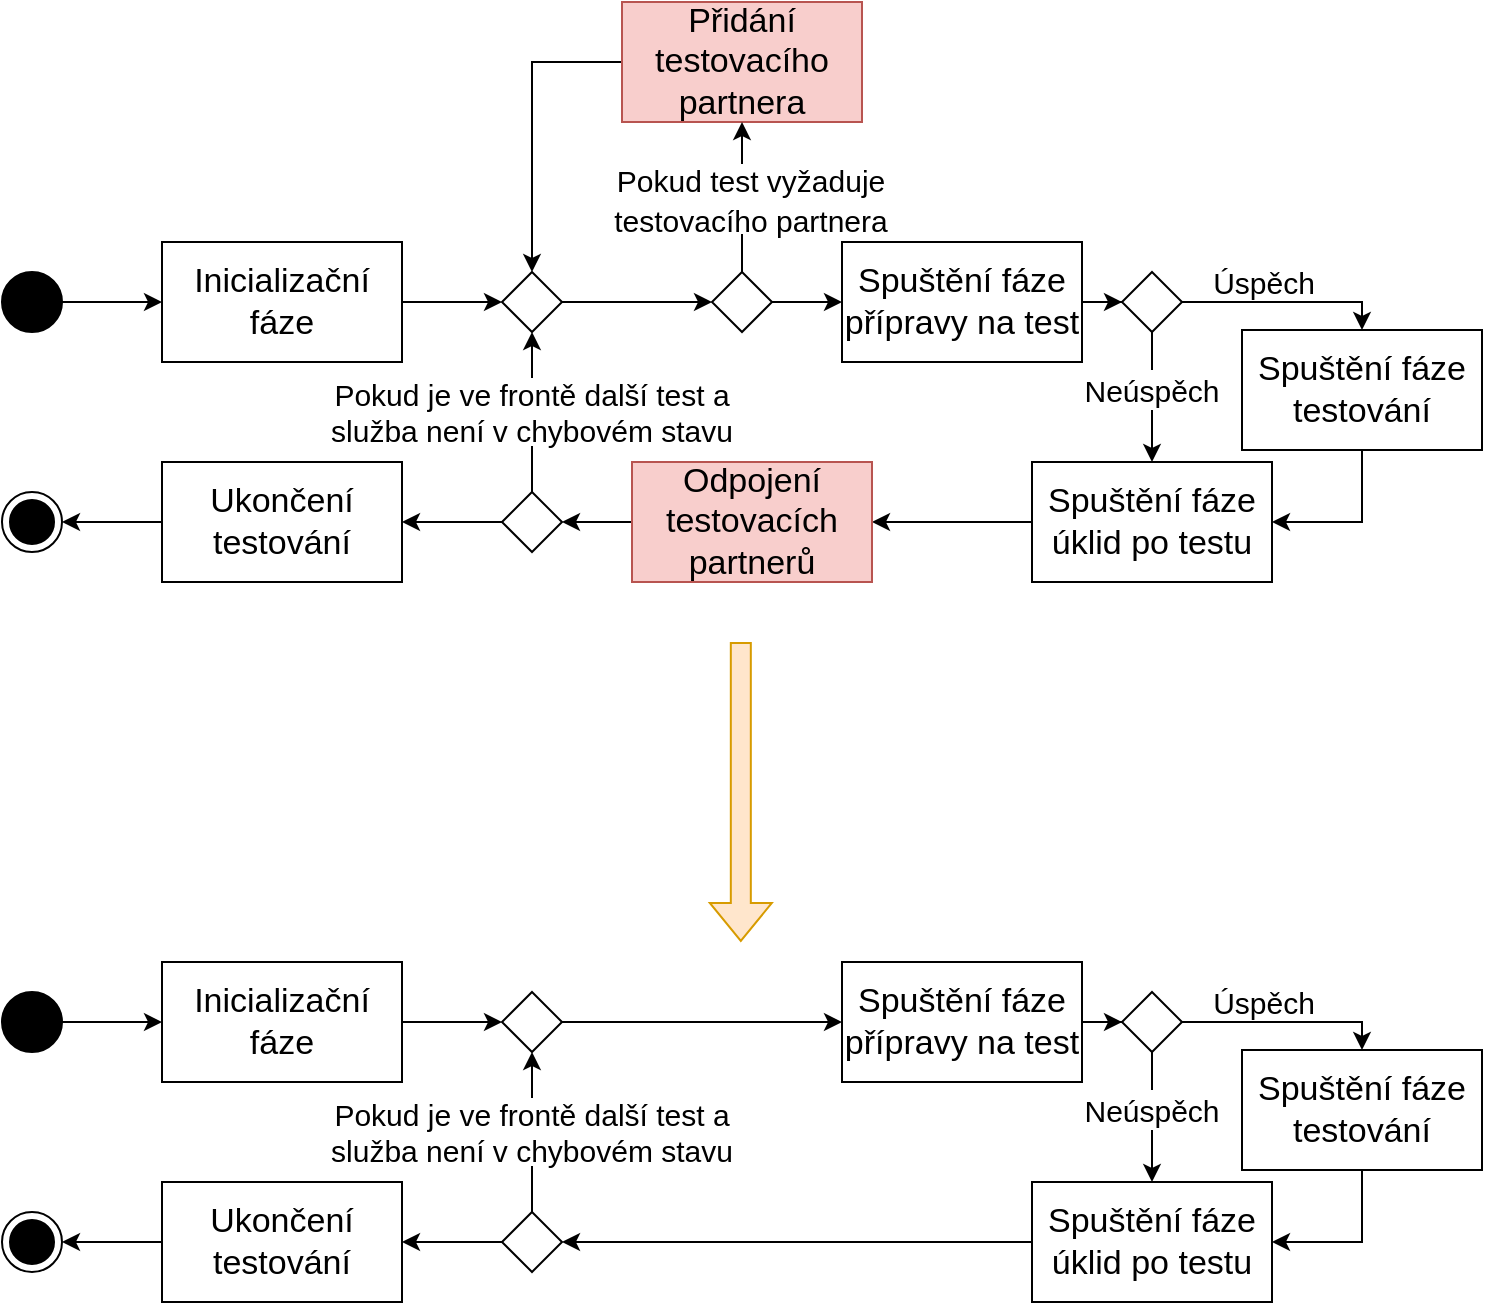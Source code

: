 <mxfile version="21.1.2" type="device">
  <diagram id="lrDOcF4YCfK4pzxq94Nh" name="Page-1">
    <mxGraphModel dx="1434" dy="844" grid="1" gridSize="10" guides="1" tooltips="1" connect="1" arrows="1" fold="1" page="1" pageScale="1" pageWidth="1169" pageHeight="827" math="0" shadow="0">
      <root>
        <mxCell id="0" />
        <mxCell id="1" parent="0" />
        <mxCell id="XU98VePME99UpyRI3dHR-43" style="edgeStyle=orthogonalEdgeStyle;rounded=0;orthogonalLoop=1;jettySize=auto;html=1;entryX=0;entryY=0.5;entryDx=0;entryDy=0;fontSize=17;" parent="1" source="XU98VePME99UpyRI3dHR-1" target="XU98VePME99UpyRI3dHR-39" edge="1">
          <mxGeometry relative="1" as="geometry" />
        </mxCell>
        <mxCell id="XU98VePME99UpyRI3dHR-1" value="Inicializační fáze" style="rounded=0;whiteSpace=wrap;html=1;fontSize=17;" parent="1" vertex="1">
          <mxGeometry x="290" y="340" width="120" height="60" as="geometry" />
        </mxCell>
        <mxCell id="jla2IGhvi31m50G2OLzw-5" style="edgeStyle=orthogonalEdgeStyle;rounded=0;orthogonalLoop=1;jettySize=auto;html=1;entryX=0;entryY=0.5;entryDx=0;entryDy=0;" parent="1" source="XU98VePME99UpyRI3dHR-3" target="jla2IGhvi31m50G2OLzw-1" edge="1">
          <mxGeometry relative="1" as="geometry" />
        </mxCell>
        <mxCell id="XU98VePME99UpyRI3dHR-3" value="Spuštění fáze přípravy na test" style="rounded=0;whiteSpace=wrap;html=1;fontSize=17;" parent="1" vertex="1">
          <mxGeometry x="630" y="340" width="120" height="60" as="geometry" />
        </mxCell>
        <mxCell id="jla2IGhvi31m50G2OLzw-2" style="edgeStyle=orthogonalEdgeStyle;rounded=0;orthogonalLoop=1;jettySize=auto;html=1;entryX=1;entryY=0.5;entryDx=0;entryDy=0;" parent="1" source="XU98VePME99UpyRI3dHR-4" target="XU98VePME99UpyRI3dHR-5" edge="1">
          <mxGeometry relative="1" as="geometry" />
        </mxCell>
        <mxCell id="XU98VePME99UpyRI3dHR-4" value="Spuštění fáze testování" style="rounded=0;whiteSpace=wrap;html=1;fontSize=17;" parent="1" vertex="1">
          <mxGeometry x="830" y="384" width="120" height="60" as="geometry" />
        </mxCell>
        <mxCell id="XU98VePME99UpyRI3dHR-18" style="edgeStyle=orthogonalEdgeStyle;rounded=0;orthogonalLoop=1;jettySize=auto;html=1;fontSize=17;entryX=1;entryY=0.5;entryDx=0;entryDy=0;" parent="1" source="XU98VePME99UpyRI3dHR-5" target="ILuiDP6Cv7CvuGGlumwT-1" edge="1">
          <mxGeometry relative="1" as="geometry">
            <mxPoint x="720" y="480" as="targetPoint" />
          </mxGeometry>
        </mxCell>
        <mxCell id="XU98VePME99UpyRI3dHR-5" value="Spuštění fáze úklid po testu" style="rounded=0;whiteSpace=wrap;html=1;fontSize=17;" parent="1" vertex="1">
          <mxGeometry x="725" y="450" width="120" height="60" as="geometry" />
        </mxCell>
        <mxCell id="XU98VePME99UpyRI3dHR-12" style="edgeStyle=orthogonalEdgeStyle;rounded=0;orthogonalLoop=1;jettySize=auto;html=1;entryX=1;entryY=0.5;entryDx=0;entryDy=0;fontSize=17;" parent="1" source="XU98VePME99UpyRI3dHR-7" target="XU98VePME99UpyRI3dHR-8" edge="1">
          <mxGeometry relative="1" as="geometry" />
        </mxCell>
        <mxCell id="XU98VePME99UpyRI3dHR-7" value="Ukončení testování" style="rounded=0;whiteSpace=wrap;html=1;fontSize=17;" parent="1" vertex="1">
          <mxGeometry x="290" y="450" width="120" height="60" as="geometry" />
        </mxCell>
        <mxCell id="XU98VePME99UpyRI3dHR-8" value="" style="ellipse;html=1;shape=endState;fillColor=#000000;fontSize=17;" parent="1" vertex="1">
          <mxGeometry x="210" y="465" width="30" height="30" as="geometry" />
        </mxCell>
        <mxCell id="XU98VePME99UpyRI3dHR-19" style="edgeStyle=orthogonalEdgeStyle;rounded=0;orthogonalLoop=1;jettySize=auto;html=1;entryX=1;entryY=0.5;entryDx=0;entryDy=0;fontSize=17;" parent="1" source="XU98VePME99UpyRI3dHR-17" target="XU98VePME99UpyRI3dHR-7" edge="1">
          <mxGeometry relative="1" as="geometry" />
        </mxCell>
        <mxCell id="XU98VePME99UpyRI3dHR-51" style="edgeStyle=orthogonalEdgeStyle;rounded=0;orthogonalLoop=1;jettySize=auto;html=1;entryX=0.5;entryY=1;entryDx=0;entryDy=0;fontSize=17;" parent="1" source="XU98VePME99UpyRI3dHR-17" target="XU98VePME99UpyRI3dHR-39" edge="1">
          <mxGeometry relative="1" as="geometry" />
        </mxCell>
        <mxCell id="XU98VePME99UpyRI3dHR-17" value="" style="rhombus;whiteSpace=wrap;html=1;strokeColor=#000000;fontSize=17;" parent="1" vertex="1">
          <mxGeometry x="460" y="465" width="30" height="30" as="geometry" />
        </mxCell>
        <mxCell id="XU98VePME99UpyRI3dHR-22" style="edgeStyle=orthogonalEdgeStyle;rounded=0;orthogonalLoop=1;jettySize=auto;html=1;entryX=0;entryY=0.5;entryDx=0;entryDy=0;fontSize=17;" parent="1" source="XU98VePME99UpyRI3dHR-21" target="XU98VePME99UpyRI3dHR-1" edge="1">
          <mxGeometry relative="1" as="geometry" />
        </mxCell>
        <mxCell id="XU98VePME99UpyRI3dHR-21" value="" style="ellipse;whiteSpace=wrap;html=1;aspect=fixed;strokeColor=#000000;fillColor=#000000;fontSize=17;" parent="1" vertex="1">
          <mxGeometry x="210" y="355" width="30" height="30" as="geometry" />
        </mxCell>
        <mxCell id="XU98VePME99UpyRI3dHR-41" style="edgeStyle=orthogonalEdgeStyle;rounded=0;orthogonalLoop=1;jettySize=auto;html=1;entryX=0.5;entryY=0;entryDx=0;entryDy=0;fontSize=17;" parent="1" source="XU98VePME99UpyRI3dHR-26" target="XU98VePME99UpyRI3dHR-39" edge="1">
          <mxGeometry relative="1" as="geometry" />
        </mxCell>
        <mxCell id="XU98VePME99UpyRI3dHR-26" value="Přidání testovacího partnera" style="rounded=0;whiteSpace=wrap;html=1;fontSize=17;fillColor=#f8cecc;strokeColor=#b85450;" parent="1" vertex="1">
          <mxGeometry x="520" y="220" width="120" height="60" as="geometry" />
        </mxCell>
        <mxCell id="XU98VePME99UpyRI3dHR-40" style="edgeStyle=orthogonalEdgeStyle;rounded=0;orthogonalLoop=1;jettySize=auto;html=1;entryX=0.5;entryY=1;entryDx=0;entryDy=0;fontSize=17;" parent="1" source="XU98VePME99UpyRI3dHR-29" target="XU98VePME99UpyRI3dHR-26" edge="1">
          <mxGeometry relative="1" as="geometry" />
        </mxCell>
        <mxCell id="XU98VePME99UpyRI3dHR-47" style="edgeStyle=orthogonalEdgeStyle;rounded=0;orthogonalLoop=1;jettySize=auto;html=1;entryX=0;entryY=0.5;entryDx=0;entryDy=0;fontSize=17;" parent="1" source="XU98VePME99UpyRI3dHR-29" target="XU98VePME99UpyRI3dHR-3" edge="1">
          <mxGeometry relative="1" as="geometry" />
        </mxCell>
        <mxCell id="XU98VePME99UpyRI3dHR-29" value="" style="rhombus;whiteSpace=wrap;html=1;strokeColor=#000000;fontSize=17;" parent="1" vertex="1">
          <mxGeometry x="565" y="355" width="30" height="30" as="geometry" />
        </mxCell>
        <mxCell id="XU98VePME99UpyRI3dHR-42" style="edgeStyle=orthogonalEdgeStyle;rounded=0;orthogonalLoop=1;jettySize=auto;html=1;entryX=0;entryY=0.5;entryDx=0;entryDy=0;fontSize=17;" parent="1" source="XU98VePME99UpyRI3dHR-39" target="XU98VePME99UpyRI3dHR-29" edge="1">
          <mxGeometry relative="1" as="geometry" />
        </mxCell>
        <mxCell id="XU98VePME99UpyRI3dHR-39" value="" style="rhombus;whiteSpace=wrap;html=1;strokeColor=#000000;fontSize=17;" parent="1" vertex="1">
          <mxGeometry x="460" y="355" width="30" height="30" as="geometry" />
        </mxCell>
        <mxCell id="XU98VePME99UpyRI3dHR-24" value="Pokud je ve frontě další test a služba není v chybovém stavu" style="text;html=1;strokeColor=none;align=center;verticalAlign=middle;whiteSpace=wrap;rounded=0;fillColor=#ffffff;fontSize=15;" parent="1" vertex="1">
          <mxGeometry x="367" y="408" width="216" height="34" as="geometry" />
        </mxCell>
        <mxCell id="XU98VePME99UpyRI3dHR-52" value="&lt;font style=&quot;font-size: 15px&quot;&gt;Pokud test vyžaduje testovacího partnera&lt;/font&gt;" style="text;html=1;strokeColor=none;align=center;verticalAlign=middle;whiteSpace=wrap;rounded=0;fillColor=#ffffff;fontSize=16;" parent="1" vertex="1">
          <mxGeometry x="479" y="301" width="211" height="35" as="geometry" />
        </mxCell>
        <mxCell id="ILuiDP6Cv7CvuGGlumwT-2" style="edgeStyle=orthogonalEdgeStyle;rounded=0;orthogonalLoop=1;jettySize=auto;html=1;entryX=1;entryY=0.5;entryDx=0;entryDy=0;" parent="1" source="ILuiDP6Cv7CvuGGlumwT-1" target="XU98VePME99UpyRI3dHR-17" edge="1">
          <mxGeometry relative="1" as="geometry" />
        </mxCell>
        <mxCell id="ILuiDP6Cv7CvuGGlumwT-1" value="Odpojení testovacích partnerů" style="rounded=0;whiteSpace=wrap;html=1;fontSize=17;fillColor=#f8cecc;strokeColor=#b85450;" parent="1" vertex="1">
          <mxGeometry x="525" y="450" width="120" height="60" as="geometry" />
        </mxCell>
        <mxCell id="jla2IGhvi31m50G2OLzw-6" style="edgeStyle=orthogonalEdgeStyle;rounded=0;orthogonalLoop=1;jettySize=auto;html=1;entryX=0.5;entryY=0;entryDx=0;entryDy=0;" parent="1" source="jla2IGhvi31m50G2OLzw-1" target="XU98VePME99UpyRI3dHR-4" edge="1">
          <mxGeometry relative="1" as="geometry">
            <Array as="points">
              <mxPoint x="890" y="370" />
            </Array>
          </mxGeometry>
        </mxCell>
        <mxCell id="jla2IGhvi31m50G2OLzw-7" style="edgeStyle=orthogonalEdgeStyle;rounded=0;orthogonalLoop=1;jettySize=auto;html=1;entryX=0.5;entryY=0;entryDx=0;entryDy=0;" parent="1" source="jla2IGhvi31m50G2OLzw-1" target="XU98VePME99UpyRI3dHR-5" edge="1">
          <mxGeometry relative="1" as="geometry" />
        </mxCell>
        <mxCell id="jla2IGhvi31m50G2OLzw-1" value="" style="rhombus;whiteSpace=wrap;html=1;strokeColor=#000000;fontSize=17;" parent="1" vertex="1">
          <mxGeometry x="770" y="355" width="30" height="30" as="geometry" />
        </mxCell>
        <mxCell id="jla2IGhvi31m50G2OLzw-8" value="Úspěch" style="text;html=1;strokeColor=none;align=center;verticalAlign=middle;whiteSpace=wrap;rounded=0;fillColor=#ffffff;fontSize=15;" parent="1" vertex="1">
          <mxGeometry x="806" y="355" width="70" height="10" as="geometry" />
        </mxCell>
        <mxCell id="jla2IGhvi31m50G2OLzw-10" value="Neúspěch" style="text;html=1;strokeColor=none;align=center;verticalAlign=middle;whiteSpace=wrap;rounded=0;fillColor=#ffffff;fontSize=15;" parent="1" vertex="1">
          <mxGeometry x="755" y="404" width="60" height="20" as="geometry" />
        </mxCell>
        <mxCell id="a8vHUnsjd5Dfu_jOnUhD-1" style="edgeStyle=orthogonalEdgeStyle;rounded=0;orthogonalLoop=1;jettySize=auto;html=1;entryX=0;entryY=0.5;entryDx=0;entryDy=0;fontSize=17;" parent="1" source="a8vHUnsjd5Dfu_jOnUhD-2" target="a8vHUnsjd5Dfu_jOnUhD-23" edge="1">
          <mxGeometry relative="1" as="geometry" />
        </mxCell>
        <mxCell id="a8vHUnsjd5Dfu_jOnUhD-2" value="Inicializační fáze" style="rounded=0;whiteSpace=wrap;html=1;fontSize=17;" parent="1" vertex="1">
          <mxGeometry x="290" y="700" width="120" height="60" as="geometry" />
        </mxCell>
        <mxCell id="a8vHUnsjd5Dfu_jOnUhD-3" style="edgeStyle=orthogonalEdgeStyle;rounded=0;orthogonalLoop=1;jettySize=auto;html=1;entryX=0;entryY=0.5;entryDx=0;entryDy=0;" parent="1" source="a8vHUnsjd5Dfu_jOnUhD-4" target="a8vHUnsjd5Dfu_jOnUhD-30" edge="1">
          <mxGeometry relative="1" as="geometry" />
        </mxCell>
        <mxCell id="a8vHUnsjd5Dfu_jOnUhD-4" value="Spuštění fáze přípravy na test" style="rounded=0;whiteSpace=wrap;html=1;fontSize=17;" parent="1" vertex="1">
          <mxGeometry x="630" y="700" width="120" height="60" as="geometry" />
        </mxCell>
        <mxCell id="a8vHUnsjd5Dfu_jOnUhD-5" style="edgeStyle=orthogonalEdgeStyle;rounded=0;orthogonalLoop=1;jettySize=auto;html=1;entryX=1;entryY=0.5;entryDx=0;entryDy=0;" parent="1" source="a8vHUnsjd5Dfu_jOnUhD-6" target="a8vHUnsjd5Dfu_jOnUhD-8" edge="1">
          <mxGeometry relative="1" as="geometry" />
        </mxCell>
        <mxCell id="a8vHUnsjd5Dfu_jOnUhD-6" value="Spuštění fáze testování" style="rounded=0;whiteSpace=wrap;html=1;fontSize=17;" parent="1" vertex="1">
          <mxGeometry x="830" y="744" width="120" height="60" as="geometry" />
        </mxCell>
        <mxCell id="a8vHUnsjd5Dfu_jOnUhD-7" style="edgeStyle=orthogonalEdgeStyle;rounded=0;orthogonalLoop=1;jettySize=auto;html=1;fontSize=17;entryX=1;entryY=0.5;entryDx=0;entryDy=0;" parent="1" source="a8vHUnsjd5Dfu_jOnUhD-8" target="a8vHUnsjd5Dfu_jOnUhD-14" edge="1">
          <mxGeometry relative="1" as="geometry">
            <mxPoint x="535" y="840" as="targetPoint" />
          </mxGeometry>
        </mxCell>
        <mxCell id="a8vHUnsjd5Dfu_jOnUhD-8" value="Spuštění fáze úklid po testu" style="rounded=0;whiteSpace=wrap;html=1;fontSize=17;" parent="1" vertex="1">
          <mxGeometry x="725" y="810" width="120" height="60" as="geometry" />
        </mxCell>
        <mxCell id="a8vHUnsjd5Dfu_jOnUhD-9" style="edgeStyle=orthogonalEdgeStyle;rounded=0;orthogonalLoop=1;jettySize=auto;html=1;entryX=1;entryY=0.5;entryDx=0;entryDy=0;fontSize=17;" parent="1" source="a8vHUnsjd5Dfu_jOnUhD-10" target="a8vHUnsjd5Dfu_jOnUhD-11" edge="1">
          <mxGeometry relative="1" as="geometry" />
        </mxCell>
        <mxCell id="a8vHUnsjd5Dfu_jOnUhD-10" value="Ukončení testování" style="rounded=0;whiteSpace=wrap;html=1;fontSize=17;" parent="1" vertex="1">
          <mxGeometry x="290" y="810" width="120" height="60" as="geometry" />
        </mxCell>
        <mxCell id="a8vHUnsjd5Dfu_jOnUhD-11" value="" style="ellipse;html=1;shape=endState;fillColor=#000000;fontSize=17;" parent="1" vertex="1">
          <mxGeometry x="210" y="825" width="30" height="30" as="geometry" />
        </mxCell>
        <mxCell id="a8vHUnsjd5Dfu_jOnUhD-12" style="edgeStyle=orthogonalEdgeStyle;rounded=0;orthogonalLoop=1;jettySize=auto;html=1;entryX=1;entryY=0.5;entryDx=0;entryDy=0;fontSize=17;" parent="1" source="a8vHUnsjd5Dfu_jOnUhD-14" target="a8vHUnsjd5Dfu_jOnUhD-10" edge="1">
          <mxGeometry relative="1" as="geometry" />
        </mxCell>
        <mxCell id="a8vHUnsjd5Dfu_jOnUhD-13" style="edgeStyle=orthogonalEdgeStyle;rounded=0;orthogonalLoop=1;jettySize=auto;html=1;entryX=0.5;entryY=1;entryDx=0;entryDy=0;fontSize=17;" parent="1" source="a8vHUnsjd5Dfu_jOnUhD-14" target="a8vHUnsjd5Dfu_jOnUhD-23" edge="1">
          <mxGeometry relative="1" as="geometry" />
        </mxCell>
        <mxCell id="a8vHUnsjd5Dfu_jOnUhD-14" value="" style="rhombus;whiteSpace=wrap;html=1;strokeColor=#000000;fontSize=17;" parent="1" vertex="1">
          <mxGeometry x="460" y="825" width="30" height="30" as="geometry" />
        </mxCell>
        <mxCell id="a8vHUnsjd5Dfu_jOnUhD-15" style="edgeStyle=orthogonalEdgeStyle;rounded=0;orthogonalLoop=1;jettySize=auto;html=1;entryX=0;entryY=0.5;entryDx=0;entryDy=0;fontSize=17;" parent="1" source="a8vHUnsjd5Dfu_jOnUhD-16" target="a8vHUnsjd5Dfu_jOnUhD-2" edge="1">
          <mxGeometry relative="1" as="geometry" />
        </mxCell>
        <mxCell id="a8vHUnsjd5Dfu_jOnUhD-16" value="" style="ellipse;whiteSpace=wrap;html=1;aspect=fixed;strokeColor=#000000;fillColor=#000000;fontSize=17;" parent="1" vertex="1">
          <mxGeometry x="210" y="715" width="30" height="30" as="geometry" />
        </mxCell>
        <mxCell id="a8vHUnsjd5Dfu_jOnUhD-22" style="edgeStyle=orthogonalEdgeStyle;rounded=0;orthogonalLoop=1;jettySize=auto;html=1;fontSize=17;" parent="1" source="a8vHUnsjd5Dfu_jOnUhD-23" target="a8vHUnsjd5Dfu_jOnUhD-4" edge="1">
          <mxGeometry relative="1" as="geometry">
            <mxPoint x="565.0" y="730" as="targetPoint" />
          </mxGeometry>
        </mxCell>
        <mxCell id="a8vHUnsjd5Dfu_jOnUhD-23" value="" style="rhombus;whiteSpace=wrap;html=1;strokeColor=#000000;fontSize=17;" parent="1" vertex="1">
          <mxGeometry x="460" y="715" width="30" height="30" as="geometry" />
        </mxCell>
        <mxCell id="a8vHUnsjd5Dfu_jOnUhD-24" value="Pokud je ve frontě další test a služba není v chybovém stavu" style="text;html=1;strokeColor=none;align=center;verticalAlign=middle;whiteSpace=wrap;rounded=0;fillColor=#ffffff;fontSize=15;" parent="1" vertex="1">
          <mxGeometry x="367" y="768" width="216" height="34" as="geometry" />
        </mxCell>
        <mxCell id="a8vHUnsjd5Dfu_jOnUhD-28" style="edgeStyle=orthogonalEdgeStyle;rounded=0;orthogonalLoop=1;jettySize=auto;html=1;entryX=0.5;entryY=0;entryDx=0;entryDy=0;" parent="1" source="a8vHUnsjd5Dfu_jOnUhD-30" target="a8vHUnsjd5Dfu_jOnUhD-6" edge="1">
          <mxGeometry relative="1" as="geometry">
            <Array as="points">
              <mxPoint x="890" y="730" />
            </Array>
          </mxGeometry>
        </mxCell>
        <mxCell id="a8vHUnsjd5Dfu_jOnUhD-29" style="edgeStyle=orthogonalEdgeStyle;rounded=0;orthogonalLoop=1;jettySize=auto;html=1;entryX=0.5;entryY=0;entryDx=0;entryDy=0;" parent="1" source="a8vHUnsjd5Dfu_jOnUhD-30" target="a8vHUnsjd5Dfu_jOnUhD-8" edge="1">
          <mxGeometry relative="1" as="geometry" />
        </mxCell>
        <mxCell id="a8vHUnsjd5Dfu_jOnUhD-30" value="" style="rhombus;whiteSpace=wrap;html=1;strokeColor=#000000;fontSize=17;" parent="1" vertex="1">
          <mxGeometry x="770" y="715" width="30" height="30" as="geometry" />
        </mxCell>
        <mxCell id="a8vHUnsjd5Dfu_jOnUhD-31" value="Úspěch" style="text;html=1;strokeColor=none;align=center;verticalAlign=middle;whiteSpace=wrap;rounded=0;fillColor=#ffffff;fontSize=15;" parent="1" vertex="1">
          <mxGeometry x="806" y="715" width="70" height="10" as="geometry" />
        </mxCell>
        <mxCell id="a8vHUnsjd5Dfu_jOnUhD-32" value="Neúspěch" style="text;html=1;strokeColor=none;align=center;verticalAlign=middle;whiteSpace=wrap;rounded=0;fillColor=#ffffff;fontSize=15;" parent="1" vertex="1">
          <mxGeometry x="755" y="764" width="60" height="20" as="geometry" />
        </mxCell>
        <mxCell id="a8vHUnsjd5Dfu_jOnUhD-33" value="" style="shape=flexArrow;endArrow=classic;html=1;rounded=0;fillColor=#ffe6cc;strokeColor=#d79b00;" parent="1" edge="1">
          <mxGeometry width="50" height="50" relative="1" as="geometry">
            <mxPoint x="579.41" y="540" as="sourcePoint" />
            <mxPoint x="579.41" y="690" as="targetPoint" />
          </mxGeometry>
        </mxCell>
      </root>
    </mxGraphModel>
  </diagram>
</mxfile>
